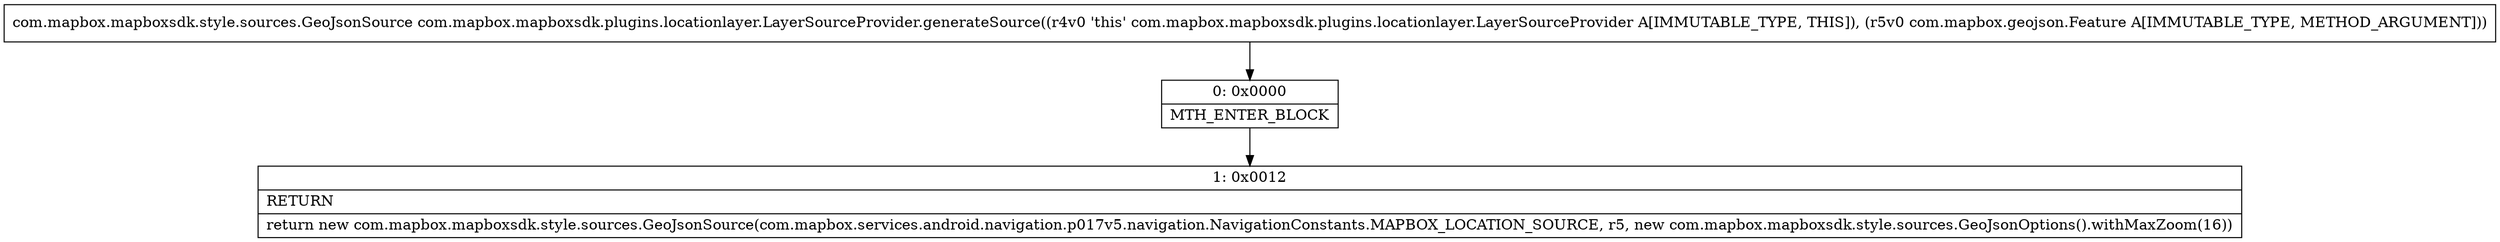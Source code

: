 digraph "CFG forcom.mapbox.mapboxsdk.plugins.locationlayer.LayerSourceProvider.generateSource(Lcom\/mapbox\/geojson\/Feature;)Lcom\/mapbox\/mapboxsdk\/style\/sources\/GeoJsonSource;" {
Node_0 [shape=record,label="{0\:\ 0x0000|MTH_ENTER_BLOCK\l}"];
Node_1 [shape=record,label="{1\:\ 0x0012|RETURN\l|return new com.mapbox.mapboxsdk.style.sources.GeoJsonSource(com.mapbox.services.android.navigation.p017v5.navigation.NavigationConstants.MAPBOX_LOCATION_SOURCE, r5, new com.mapbox.mapboxsdk.style.sources.GeoJsonOptions().withMaxZoom(16))\l}"];
MethodNode[shape=record,label="{com.mapbox.mapboxsdk.style.sources.GeoJsonSource com.mapbox.mapboxsdk.plugins.locationlayer.LayerSourceProvider.generateSource((r4v0 'this' com.mapbox.mapboxsdk.plugins.locationlayer.LayerSourceProvider A[IMMUTABLE_TYPE, THIS]), (r5v0 com.mapbox.geojson.Feature A[IMMUTABLE_TYPE, METHOD_ARGUMENT])) }"];
MethodNode -> Node_0;
Node_0 -> Node_1;
}

